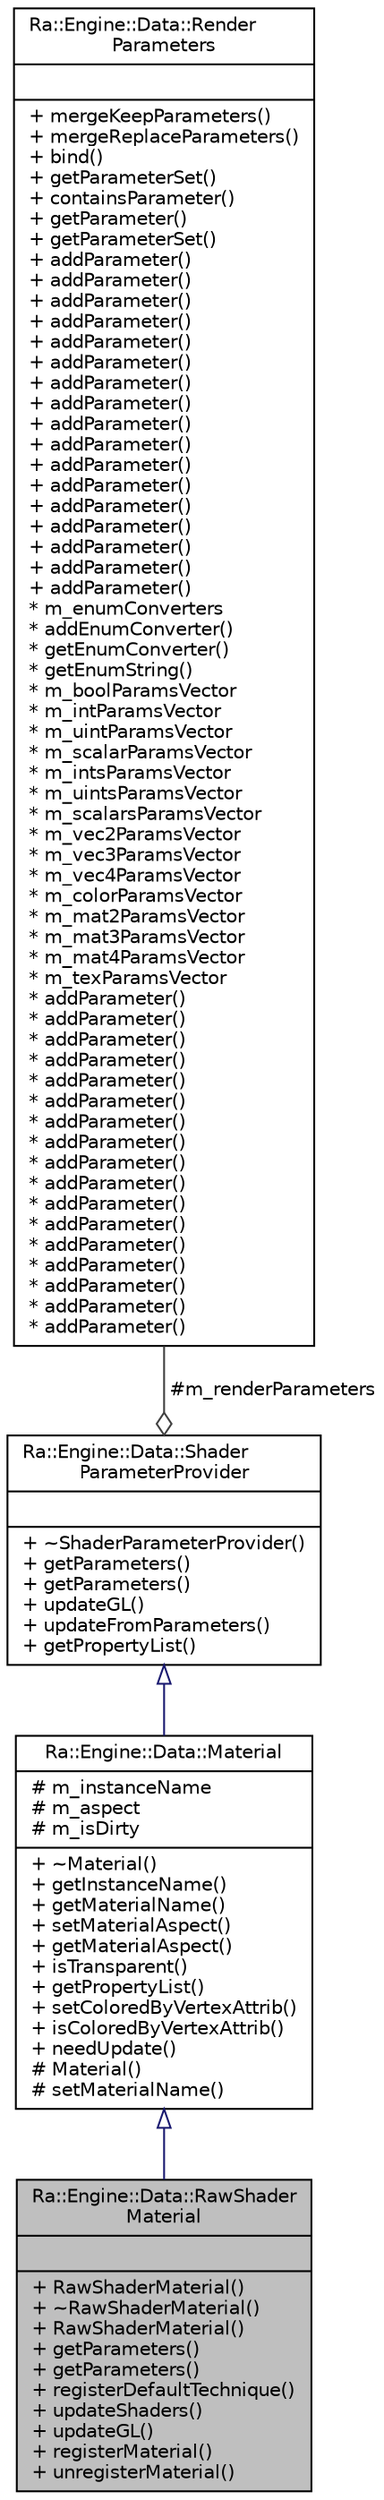 digraph "Ra::Engine::Data::RawShaderMaterial"
{
 // INTERACTIVE_SVG=YES
 // LATEX_PDF_SIZE
  edge [fontname="Helvetica",fontsize="10",labelfontname="Helvetica",labelfontsize="10"];
  node [fontname="Helvetica",fontsize="10",shape=record];
  Node1 [label="{Ra::Engine::Data::RawShader\lMaterial\n||+ RawShaderMaterial()\l+ ~RawShaderMaterial()\l+ RawShaderMaterial()\l+ getParameters()\l+ getParameters()\l+ registerDefaultTechnique()\l+ updateShaders()\l+ updateGL()\l+ registerMaterial()\l+ unregisterMaterial()\l}",height=0.2,width=0.4,color="black", fillcolor="grey75", style="filled", fontcolor="black",tooltip=" "];
  Node2 -> Node1 [dir="back",color="midnightblue",fontsize="10",style="solid",arrowtail="onormal",fontname="Helvetica"];
  Node2 [label="{Ra::Engine::Data::Material\n|# m_instanceName\l# m_aspect\l# m_isDirty\l|+ ~Material()\l+ getInstanceName()\l+ getMaterialName()\l+ setMaterialAspect()\l+ getMaterialAspect()\l+ isTransparent()\l+ getPropertyList()\l+ setColoredByVertexAttrib()\l+ isColoredByVertexAttrib()\l+ needUpdate()\l# Material()\l# setMaterialName()\l}",height=0.2,width=0.4,color="black", fillcolor="white", style="filled",URL="$classRa_1_1Engine_1_1Data_1_1Material.html",tooltip=" "];
  Node3 -> Node2 [dir="back",color="midnightblue",fontsize="10",style="solid",arrowtail="onormal",fontname="Helvetica"];
  Node3 [label="{Ra::Engine::Data::Shader\lParameterProvider\n||+ ~ShaderParameterProvider()\l+ getParameters()\l+ getParameters()\l+ updateGL()\l+ updateFromParameters()\l+ getPropertyList()\l}",height=0.2,width=0.4,color="black", fillcolor="white", style="filled",URL="$classRa_1_1Engine_1_1Data_1_1ShaderParameterProvider.html",tooltip=" "];
  Node4 -> Node3 [color="grey25",fontsize="10",style="solid",label=" #m_renderParameters" ,arrowhead="odiamond",fontname="Helvetica"];
  Node4 [label="{Ra::Engine::Data::Render\lParameters\n||+ mergeKeepParameters()\l+ mergeReplaceParameters()\l+ bind()\l+ getParameterSet()\l+ containsParameter()\l+ getParameter()\l+ getParameterSet()\l+ addParameter()\l+ addParameter()\l+ addParameter()\l+ addParameter()\l+ addParameter()\l+ addParameter()\l+ addParameter()\l+ addParameter()\l+ addParameter()\l+ addParameter()\l+ addParameter()\l+ addParameter()\l+ addParameter()\l+ addParameter()\l+ addParameter()\l+ addParameter()\l+ addParameter()\l* m_enumConverters\l* addEnumConverter()\l* getEnumConverter()\l* getEnumString()\l* m_boolParamsVector\l* m_intParamsVector\l* m_uintParamsVector\l* m_scalarParamsVector\l* m_intsParamsVector\l* m_uintsParamsVector\l* m_scalarsParamsVector\l* m_vec2ParamsVector\l* m_vec3ParamsVector\l* m_vec4ParamsVector\l* m_colorParamsVector\l* m_mat2ParamsVector\l* m_mat3ParamsVector\l* m_mat4ParamsVector\l* m_texParamsVector\l* addParameter()\l* addParameter()\l* addParameter()\l* addParameter()\l* addParameter()\l* addParameter()\l* addParameter()\l* addParameter()\l* addParameter()\l* addParameter()\l* addParameter()\l* addParameter()\l* addParameter()\l* addParameter()\l* addParameter()\l* addParameter()\l* addParameter()\l}",height=0.2,width=0.4,color="black", fillcolor="white", style="filled",URL="$classRa_1_1Engine_1_1Data_1_1RenderParameters.html",tooltip=" "];
}
